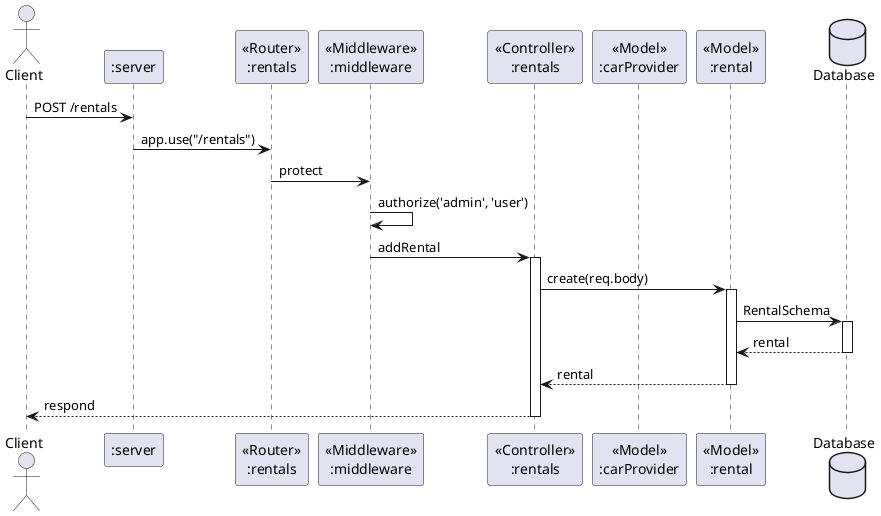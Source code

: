 @startuml POST /rentals/:rentalId/rentals
actor       Client       as client
participant ":server" as server 
participant "<<Router>>\n:rentals" as rentals_router 
participant "<<Middleware>>\n:middleware" as middleware 
participant "<<Controller>>\n:rentals" as rentals_con
participant "<<Model>>\n:carProvider" as carProviders_model 
participant "<<Model>>\n:rental" as rentals_model 
database Database as db

client -> server : POST /rentals
server -> rentals_router : app.use("/rentals")
rentals_router -> middleware : protect
middleware -> middleware : authorize('admin', 'user')
middleware -> rentals_con : addRental
activate rentals_con
    
    rentals_con -> rentals_model : create(req.body)
    activate rentals_model
    rentals_model -> db : RentalSchema
        activate db
        db --> rentals_model : rental
        deactivate db
    rentals_model --> rentals_con : rental
    deactivate rentals_model

rentals_con --> client :respond
deactivate rentals_con


@enduml